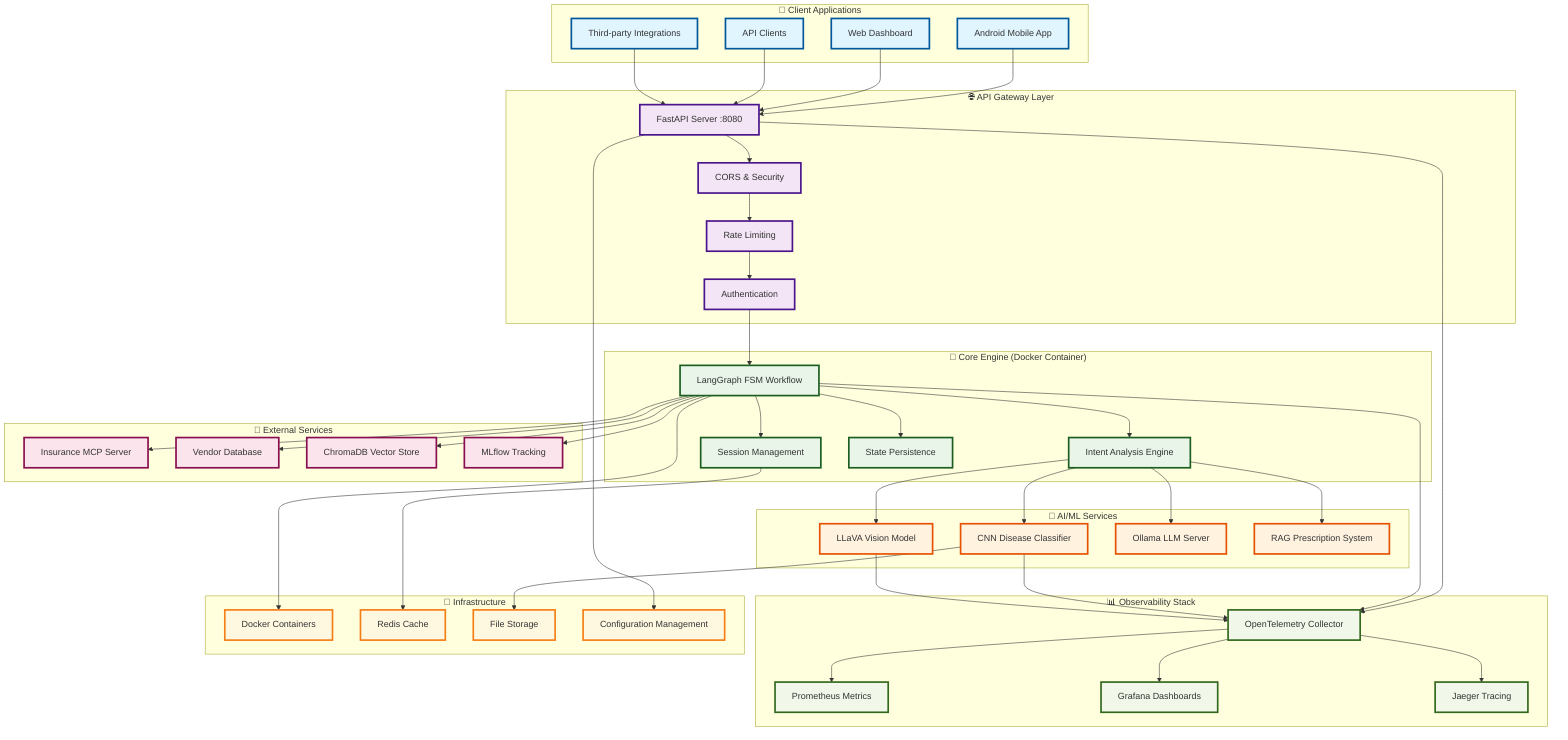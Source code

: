 graph TD
    %% Client Layer
    subgraph CLIENT["📱 Client Applications"]
        A1[Android Mobile App]
        A2[Web Dashboard]
        A3[API Clients]
        A4[Third-party Integrations]
    end
    
    %% API Gateway Layer
    subgraph GATEWAY["🌐 API Gateway Layer"]
        B1[FastAPI Server :8080]
        B2[CORS & Security]
        B3[Rate Limiting]
        B4[Authentication]
    end
    
    %% Core Engine Layer
    subgraph CORE["🔄 Core Engine (Docker Container)"]
        C1[LangGraph FSM Workflow]
        C2[Intent Analysis Engine]
        C3[Session Management]
        C4[State Persistence]
    end
    
    %% AI/ML Services Layer
    subgraph ML["🧠 AI/ML Services"]
        D1[CNN Disease Classifier]
        D2[LLaVA Vision Model]
        D3[Ollama LLM Server]
        D4[RAG Prescription System]
    end
    
    %% External Services Layer
    subgraph EXTERNAL["🔌 External Services"]
        E1[Insurance MCP Server]
        E2[Vendor Database]
        E3[ChromaDB Vector Store]
        E4[MLflow Tracking]
    end
    
    %% Observability Layer
    subgraph OBSERVABILITY["📊 Observability Stack"]
        F1[OpenTelemetry Collector]
        F2[Prometheus Metrics]
        F3[Grafana Dashboards]
        F4[Jaeger Tracing]
    end
    
    %% Infrastructure Layer
    subgraph INFRASTRUCTURE["🐳 Infrastructure"]
        G1[Docker Containers]
        G2[Redis Cache]
        G3[File Storage]
        G4[Configuration Management]
    end
    
    %% Main Flow - Vertical
    A1 --> B1
    A2 --> B1
    A3 --> B1
    A4 --> B1
    
    B1 --> B2
    B2 --> B3
    B3 --> B4
    B4 --> C1
    
    C1 --> C2
    C1 --> C3
    C1 --> C4
    
    C2 --> D1
    C2 --> D2
    C2 --> D3
    C2 --> D4
    
    C1 --> E1
    C1 --> E2
    C1 --> E3
    C1 --> E4
    
    %% Observability Connections
    B1 --> F1
    C1 --> F1
    D1 --> F1
    D2 --> F1
    
    F1 --> F2
    F1 --> F3
    F1 --> F4
    
    %% Infrastructure Connections
    C1 --> G1
    C3 --> G2
    D1 --> G3
    B1 --> G4
    
    %% Styling
    classDef clientLayer fill:#e1f5fe,stroke:#01579b,stroke-width:3px
    classDef apiLayer fill:#f3e5f5,stroke:#4a148c,stroke-width:3px
    classDef coreLayer fill:#e8f5e8,stroke:#1b5e20,stroke-width:3px
    classDef mlLayer fill:#fff3e0,stroke:#e65100,stroke-width:3px
    classDef externalLayer fill:#fce4ec,stroke:#880e4f,stroke-width:3px
    classDef observabilityLayer fill:#f1f8e9,stroke:#33691e,stroke-width:3px
    classDef infrastructureLayer fill:#fff8e1,stroke:#f57f17,stroke-width:3px
    
    class A1,A2,A3,A4 clientLayer
    class B1,B2,B3,B4 apiLayer
    class C1,C2,C3,C4 coreLayer
    class D1,D2,D3,D4 mlLayer
    class E1,E2,E3,E4 externalLayer
    class F1,F2,F3,F4 observabilityLayer
    class G1,G2,G3,G4 infrastructureLayer